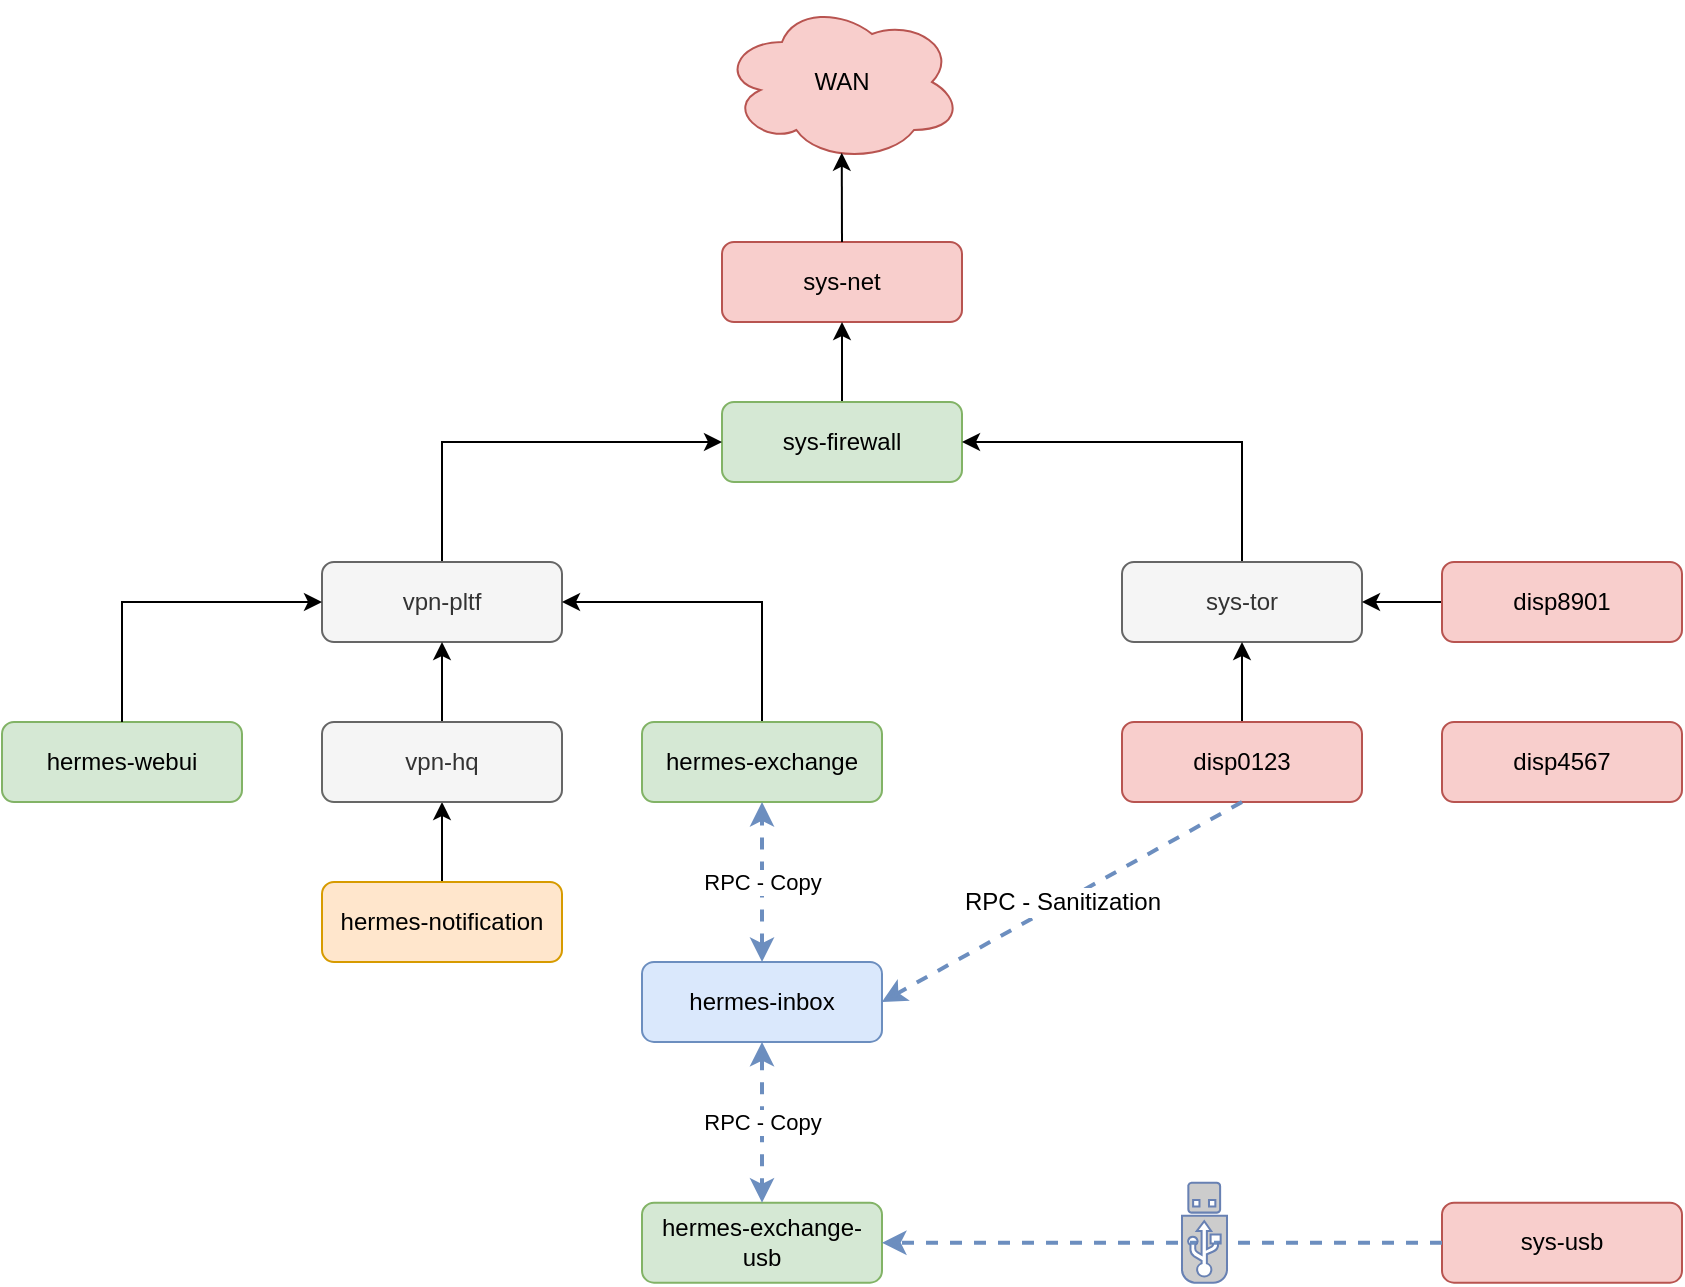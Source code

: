 <mxfile version="22.0.3" type="device">
  <diagram name="Page-1" id="rzfqNEz1y1nhqNOdd01H">
    <mxGraphModel dx="1215" dy="837" grid="1" gridSize="10" guides="1" tooltips="1" connect="1" arrows="1" fold="1" page="1" pageScale="1" pageWidth="850" pageHeight="1100" math="0" shadow="0">
      <root>
        <mxCell id="0" />
        <mxCell id="1" parent="0" />
        <mxCell id="dy2X4eCza_hxjk_AujWN-1" value="sys-net" style="rounded=1;whiteSpace=wrap;html=1;fillColor=#f8cecc;strokeColor=#b85450;" parent="1" vertex="1">
          <mxGeometry x="360" y="200" width="120" height="40" as="geometry" />
        </mxCell>
        <mxCell id="dy2X4eCza_hxjk_AujWN-18" style="edgeStyle=orthogonalEdgeStyle;rounded=0;orthogonalLoop=1;jettySize=auto;html=1;exitX=0.5;exitY=0;exitDx=0;exitDy=0;entryX=0.5;entryY=1;entryDx=0;entryDy=0;" parent="1" source="dy2X4eCza_hxjk_AujWN-3" target="dy2X4eCza_hxjk_AujWN-1" edge="1">
          <mxGeometry relative="1" as="geometry" />
        </mxCell>
        <mxCell id="dy2X4eCza_hxjk_AujWN-3" value="sys-firewall" style="rounded=1;whiteSpace=wrap;html=1;fillColor=#d5e8d4;strokeColor=#82b366;" parent="1" vertex="1">
          <mxGeometry x="360" y="280" width="120" height="40" as="geometry" />
        </mxCell>
        <mxCell id="dy2X4eCza_hxjk_AujWN-16" style="edgeStyle=orthogonalEdgeStyle;rounded=0;orthogonalLoop=1;jettySize=auto;html=1;exitX=0.5;exitY=0;exitDx=0;exitDy=0;entryX=1;entryY=0.5;entryDx=0;entryDy=0;" parent="1" source="dy2X4eCza_hxjk_AujWN-5" target="dy2X4eCza_hxjk_AujWN-3" edge="1">
          <mxGeometry relative="1" as="geometry" />
        </mxCell>
        <mxCell id="dy2X4eCza_hxjk_AujWN-5" value="sys-tor" style="rounded=1;whiteSpace=wrap;html=1;fillColor=#f5f5f5;fontColor=#333333;strokeColor=#666666;" parent="1" vertex="1">
          <mxGeometry x="560" y="360" width="120" height="40" as="geometry" />
        </mxCell>
        <mxCell id="dy2X4eCza_hxjk_AujWN-17" style="edgeStyle=orthogonalEdgeStyle;rounded=0;orthogonalLoop=1;jettySize=auto;html=1;exitX=0.5;exitY=0;exitDx=0;exitDy=0;entryX=0;entryY=0.5;entryDx=0;entryDy=0;" parent="1" source="dy2X4eCza_hxjk_AujWN-6" target="dy2X4eCza_hxjk_AujWN-3" edge="1">
          <mxGeometry relative="1" as="geometry" />
        </mxCell>
        <mxCell id="dy2X4eCza_hxjk_AujWN-6" value="vpn-pltf" style="rounded=1;whiteSpace=wrap;html=1;fillColor=#f5f5f5;fontColor=#333333;strokeColor=#666666;" parent="1" vertex="1">
          <mxGeometry x="160" y="360" width="120" height="40" as="geometry" />
        </mxCell>
        <mxCell id="dy2X4eCza_hxjk_AujWN-7" value="hermes-webui" style="rounded=1;whiteSpace=wrap;html=1;fillColor=#d5e8d4;strokeColor=#82b366;" parent="1" vertex="1">
          <mxGeometry y="440" width="120" height="40" as="geometry" />
        </mxCell>
        <mxCell id="dy2X4eCza_hxjk_AujWN-27" style="edgeStyle=orthogonalEdgeStyle;rounded=0;orthogonalLoop=1;jettySize=auto;html=1;exitX=0.5;exitY=0;exitDx=0;exitDy=0;entryX=1;entryY=0.5;entryDx=0;entryDy=0;" parent="1" source="dy2X4eCza_hxjk_AujWN-8" target="dy2X4eCza_hxjk_AujWN-6" edge="1">
          <mxGeometry relative="1" as="geometry" />
        </mxCell>
        <mxCell id="dy2X4eCza_hxjk_AujWN-8" value="hermes-exchange" style="rounded=1;whiteSpace=wrap;html=1;fillColor=#d5e8d4;strokeColor=#82b366;" parent="1" vertex="1">
          <mxGeometry x="320" y="440" width="120" height="40" as="geometry" />
        </mxCell>
        <mxCell id="dy2X4eCza_hxjk_AujWN-9" value="hermes-inbox" style="rounded=1;whiteSpace=wrap;html=1;fillColor=#dae8fc;strokeColor=#6c8ebf;" parent="1" vertex="1">
          <mxGeometry x="320" y="559.95" width="120" height="40" as="geometry" />
        </mxCell>
        <mxCell id="dy2X4eCza_hxjk_AujWN-11" value="hermes-exchange-usb" style="rounded=1;whiteSpace=wrap;html=1;fillColor=#d5e8d4;strokeColor=#82b366;" parent="1" vertex="1">
          <mxGeometry x="320" y="680.34" width="120" height="40" as="geometry" />
        </mxCell>
        <mxCell id="bXJqbScpxGk7BUfd9zr0-8" style="edgeStyle=orthogonalEdgeStyle;rounded=0;orthogonalLoop=1;jettySize=auto;html=1;exitX=0.5;exitY=0;exitDx=0;exitDy=0;entryX=0.5;entryY=1;entryDx=0;entryDy=0;" edge="1" parent="1" source="dy2X4eCza_hxjk_AujWN-12" target="dy2X4eCza_hxjk_AujWN-5">
          <mxGeometry relative="1" as="geometry" />
        </mxCell>
        <mxCell id="dy2X4eCza_hxjk_AujWN-12" value="disp0123" style="rounded=1;whiteSpace=wrap;html=1;fillColor=#f8cecc;strokeColor=#b85450;" parent="1" vertex="1">
          <mxGeometry x="560" y="440" width="120" height="40" as="geometry" />
        </mxCell>
        <mxCell id="dy2X4eCza_hxjk_AujWN-19" value="WAN" style="ellipse;shape=cloud;whiteSpace=wrap;html=1;fillColor=#f8cecc;strokeColor=#b85450;" parent="1" vertex="1">
          <mxGeometry x="360" y="80" width="120" height="80" as="geometry" />
        </mxCell>
        <mxCell id="dy2X4eCza_hxjk_AujWN-23" value="" style="endArrow=classic;html=1;rounded=0;entryX=0.499;entryY=0.942;entryDx=0;entryDy=0;entryPerimeter=0;exitX=0.5;exitY=0;exitDx=0;exitDy=0;" parent="1" target="dy2X4eCza_hxjk_AujWN-19" edge="1" source="dy2X4eCza_hxjk_AujWN-1">
          <mxGeometry width="50" height="50" relative="1" as="geometry">
            <mxPoint x="420" y="210" as="sourcePoint" />
            <mxPoint x="470" y="160" as="targetPoint" />
          </mxGeometry>
        </mxCell>
        <mxCell id="dy2X4eCza_hxjk_AujWN-26" style="edgeStyle=orthogonalEdgeStyle;rounded=0;orthogonalLoop=1;jettySize=auto;html=1;exitX=0.5;exitY=0;exitDx=0;exitDy=0;entryX=0;entryY=0.5;entryDx=0;entryDy=0;" parent="1" source="dy2X4eCza_hxjk_AujWN-7" target="dy2X4eCza_hxjk_AujWN-6" edge="1">
          <mxGeometry relative="1" as="geometry">
            <mxPoint x="120" y="409.48" as="sourcePoint" />
            <mxPoint x="150" y="380" as="targetPoint" />
          </mxGeometry>
        </mxCell>
        <mxCell id="dy2X4eCza_hxjk_AujWN-33" value="" style="endArrow=classic;html=1;rounded=0;exitX=0.5;exitY=0;exitDx=0;exitDy=0;entryX=0.5;entryY=1;entryDx=0;entryDy=0;dashed=1;strokeWidth=2;fillColor=#dae8fc;strokeColor=#6c8ebf;startArrow=classic;startFill=1;" parent="1" source="dy2X4eCza_hxjk_AujWN-9" target="dy2X4eCza_hxjk_AujWN-8" edge="1">
          <mxGeometry relative="1" as="geometry">
            <mxPoint x="400" y="560" as="sourcePoint" />
            <mxPoint x="500" y="560" as="targetPoint" />
          </mxGeometry>
        </mxCell>
        <mxCell id="dy2X4eCza_hxjk_AujWN-34" value="RPC - Copy" style="edgeLabel;resizable=0;html=1;align=center;verticalAlign=middle;" parent="dy2X4eCza_hxjk_AujWN-33" connectable="0" vertex="1">
          <mxGeometry relative="1" as="geometry" />
        </mxCell>
        <mxCell id="dy2X4eCza_hxjk_AujWN-35" value="" style="endArrow=classic;html=1;rounded=0;exitX=0.5;exitY=1;exitDx=0;exitDy=0;entryX=0.5;entryY=0;entryDx=0;entryDy=0;dashed=1;strokeWidth=2;fillColor=#dae8fc;strokeColor=#6c8ebf;startArrow=classic;startFill=1;" parent="1" source="dy2X4eCza_hxjk_AujWN-9" target="dy2X4eCza_hxjk_AujWN-11" edge="1">
          <mxGeometry relative="1" as="geometry">
            <mxPoint x="480" y="639.95" as="sourcePoint" />
            <mxPoint x="480" y="599.95" as="targetPoint" />
          </mxGeometry>
        </mxCell>
        <mxCell id="dy2X4eCza_hxjk_AujWN-36" value="RPC - Copy" style="edgeLabel;resizable=0;html=1;align=center;verticalAlign=middle;" parent="dy2X4eCza_hxjk_AujWN-35" connectable="0" vertex="1">
          <mxGeometry relative="1" as="geometry" />
        </mxCell>
        <mxCell id="dy2X4eCza_hxjk_AujWN-37" value="" style="endArrow=classic;html=1;rounded=0;exitX=0.5;exitY=1;exitDx=0;exitDy=0;entryX=1;entryY=0.5;entryDx=0;entryDy=0;dashed=1;strokeWidth=2;fillColor=#dae8fc;strokeColor=#6c8ebf;" parent="1" source="dy2X4eCza_hxjk_AujWN-12" target="dy2X4eCza_hxjk_AujWN-9" edge="1">
          <mxGeometry relative="1" as="geometry">
            <mxPoint x="480" y="640" as="sourcePoint" />
            <mxPoint x="480" y="600" as="targetPoint" />
          </mxGeometry>
        </mxCell>
        <mxCell id="dy2X4eCza_hxjk_AujWN-38" value="RPC - Sanitization" style="edgeLabel;resizable=0;html=1;align=center;verticalAlign=middle;fontSize=12;" parent="dy2X4eCza_hxjk_AujWN-37" connectable="0" vertex="1">
          <mxGeometry relative="1" as="geometry" />
        </mxCell>
        <mxCell id="dy2X4eCza_hxjk_AujWN-42" value="sys-usb" style="rounded=1;whiteSpace=wrap;html=1;fillColor=#f8cecc;strokeColor=#b85450;" parent="1" vertex="1">
          <mxGeometry x="720" y="680.34" width="120" height="40" as="geometry" />
        </mxCell>
        <mxCell id="dy2X4eCza_hxjk_AujWN-49" value="" style="endArrow=classic;html=1;rounded=0;exitX=0;exitY=0.5;exitDx=0;exitDy=0;entryX=1;entryY=0.5;entryDx=0;entryDy=0;dashed=1;strokeWidth=2;fillColor=#dae8fc;strokeColor=#6c8ebf;" parent="1" source="dy2X4eCza_hxjk_AujWN-42" target="dy2X4eCza_hxjk_AujWN-11" edge="1">
          <mxGeometry relative="1" as="geometry">
            <mxPoint x="523.75" y="779.92" as="sourcePoint" />
            <mxPoint x="413.75" y="779.92" as="targetPoint" />
          </mxGeometry>
        </mxCell>
        <mxCell id="dy2X4eCza_hxjk_AujWN-48" value="" style="fontColor=#0066CC;verticalAlign=top;verticalLabelPosition=bottom;labelPosition=center;align=center;html=1;outlineConnect=0;fillColor=#CCCCCC;strokeColor=#6881B3;gradientColor=none;gradientDirection=north;strokeWidth=2;shape=mxgraph.networks.usb_stick;" parent="1" vertex="1">
          <mxGeometry x="590" y="670.34" width="22.5" height="50" as="geometry" />
        </mxCell>
        <mxCell id="bXJqbScpxGk7BUfd9zr0-1" value="disp4567" style="rounded=1;whiteSpace=wrap;html=1;fillColor=#f8cecc;strokeColor=#b85450;" vertex="1" parent="1">
          <mxGeometry x="720" y="440" width="120" height="40" as="geometry" />
        </mxCell>
        <mxCell id="bXJqbScpxGk7BUfd9zr0-12" style="edgeStyle=orthogonalEdgeStyle;rounded=0;orthogonalLoop=1;jettySize=auto;html=1;exitX=0;exitY=0.5;exitDx=0;exitDy=0;entryX=1;entryY=0.5;entryDx=0;entryDy=0;" edge="1" parent="1" source="bXJqbScpxGk7BUfd9zr0-3" target="dy2X4eCza_hxjk_AujWN-5">
          <mxGeometry relative="1" as="geometry" />
        </mxCell>
        <mxCell id="bXJqbScpxGk7BUfd9zr0-3" value="disp8901" style="rounded=1;whiteSpace=wrap;html=1;fillColor=#f8cecc;strokeColor=#b85450;" vertex="1" parent="1">
          <mxGeometry x="720" y="360" width="120" height="40" as="geometry" />
        </mxCell>
        <mxCell id="bXJqbScpxGk7BUfd9zr0-20" style="edgeStyle=orthogonalEdgeStyle;rounded=0;orthogonalLoop=1;jettySize=auto;html=1;exitX=0.5;exitY=0;exitDx=0;exitDy=0;entryX=0.5;entryY=1;entryDx=0;entryDy=0;" edge="1" parent="1" source="bXJqbScpxGk7BUfd9zr0-17" target="bXJqbScpxGk7BUfd9zr0-18">
          <mxGeometry relative="1" as="geometry" />
        </mxCell>
        <mxCell id="bXJqbScpxGk7BUfd9zr0-17" value="hermes-notification" style="rounded=1;whiteSpace=wrap;html=1;fillColor=#ffe6cc;strokeColor=#d79b00;" vertex="1" parent="1">
          <mxGeometry x="160" y="520" width="120" height="40" as="geometry" />
        </mxCell>
        <mxCell id="bXJqbScpxGk7BUfd9zr0-19" style="edgeStyle=orthogonalEdgeStyle;rounded=0;orthogonalLoop=1;jettySize=auto;html=1;exitX=0.5;exitY=0;exitDx=0;exitDy=0;entryX=0.5;entryY=1;entryDx=0;entryDy=0;" edge="1" parent="1" source="bXJqbScpxGk7BUfd9zr0-18" target="dy2X4eCza_hxjk_AujWN-6">
          <mxGeometry relative="1" as="geometry" />
        </mxCell>
        <mxCell id="bXJqbScpxGk7BUfd9zr0-18" value="vpn-hq" style="rounded=1;whiteSpace=wrap;html=1;fillColor=#f5f5f5;fontColor=#333333;strokeColor=#666666;" vertex="1" parent="1">
          <mxGeometry x="160" y="440" width="120" height="40" as="geometry" />
        </mxCell>
      </root>
    </mxGraphModel>
  </diagram>
</mxfile>
